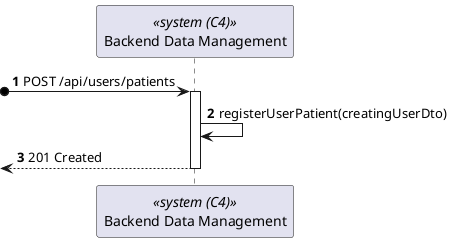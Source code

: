@startuml process-view
autonumber

participant BackendDataManagement as "Backend Data Management" <<system (C4)>>

?o-> BackendDataManagement : POST /api/users/patients
activate BackendDataManagement

    BackendDataManagement -> BackendDataManagement : registerUserPatient(creatingUserDto)

    <-- BackendDataManagement : 201 Created
deactivate BackendDataManagement

@enduml